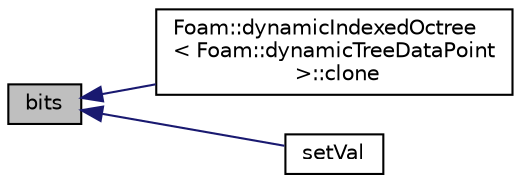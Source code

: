 digraph "bits"
{
  bgcolor="transparent";
  edge [fontname="Helvetica",fontsize="10",labelfontname="Helvetica",labelfontsize="10"];
  node [fontname="Helvetica",fontsize="10",shape=record];
  rankdir="LR";
  Node1 [label="bits",height=0.2,width=0.4,color="black", fillcolor="grey75", style="filled" fontcolor="black"];
  Node1 -> Node2 [dir="back",color="midnightblue",fontsize="10",style="solid",fontname="Helvetica"];
  Node2 [label="Foam::dynamicIndexedOctree\l\< Foam::dynamicTreeDataPoint\l \>::clone",height=0.2,width=0.4,color="black",URL="$classFoam_1_1dynamicIndexedOctree.html#a36629e26a3e276ce2373e190210a0b3c",tooltip="Clone. "];
  Node1 -> Node3 [dir="back",color="midnightblue",fontsize="10",style="solid",fontname="Helvetica"];
  Node3 [label="setVal",height=0.2,width=0.4,color="black",URL="$classFoam_1_1labelBits.html#afa7de3fbc44315d3624511ca376e447c"];
}
